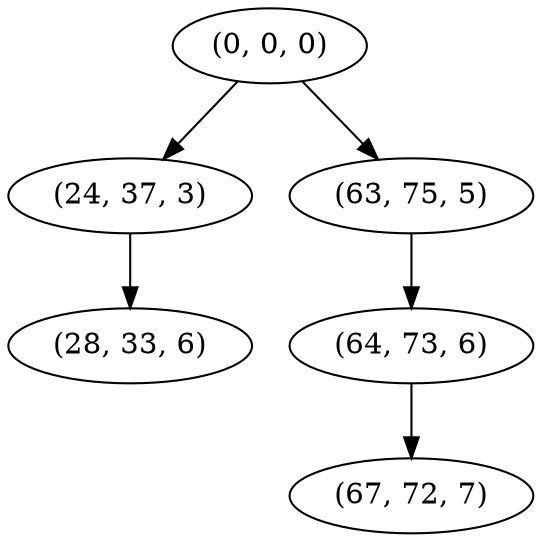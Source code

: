 digraph tree {
    "(0, 0, 0)";
    "(24, 37, 3)";
    "(28, 33, 6)";
    "(63, 75, 5)";
    "(64, 73, 6)";
    "(67, 72, 7)";
    "(0, 0, 0)" -> "(24, 37, 3)";
    "(0, 0, 0)" -> "(63, 75, 5)";
    "(24, 37, 3)" -> "(28, 33, 6)";
    "(63, 75, 5)" -> "(64, 73, 6)";
    "(64, 73, 6)" -> "(67, 72, 7)";
}
